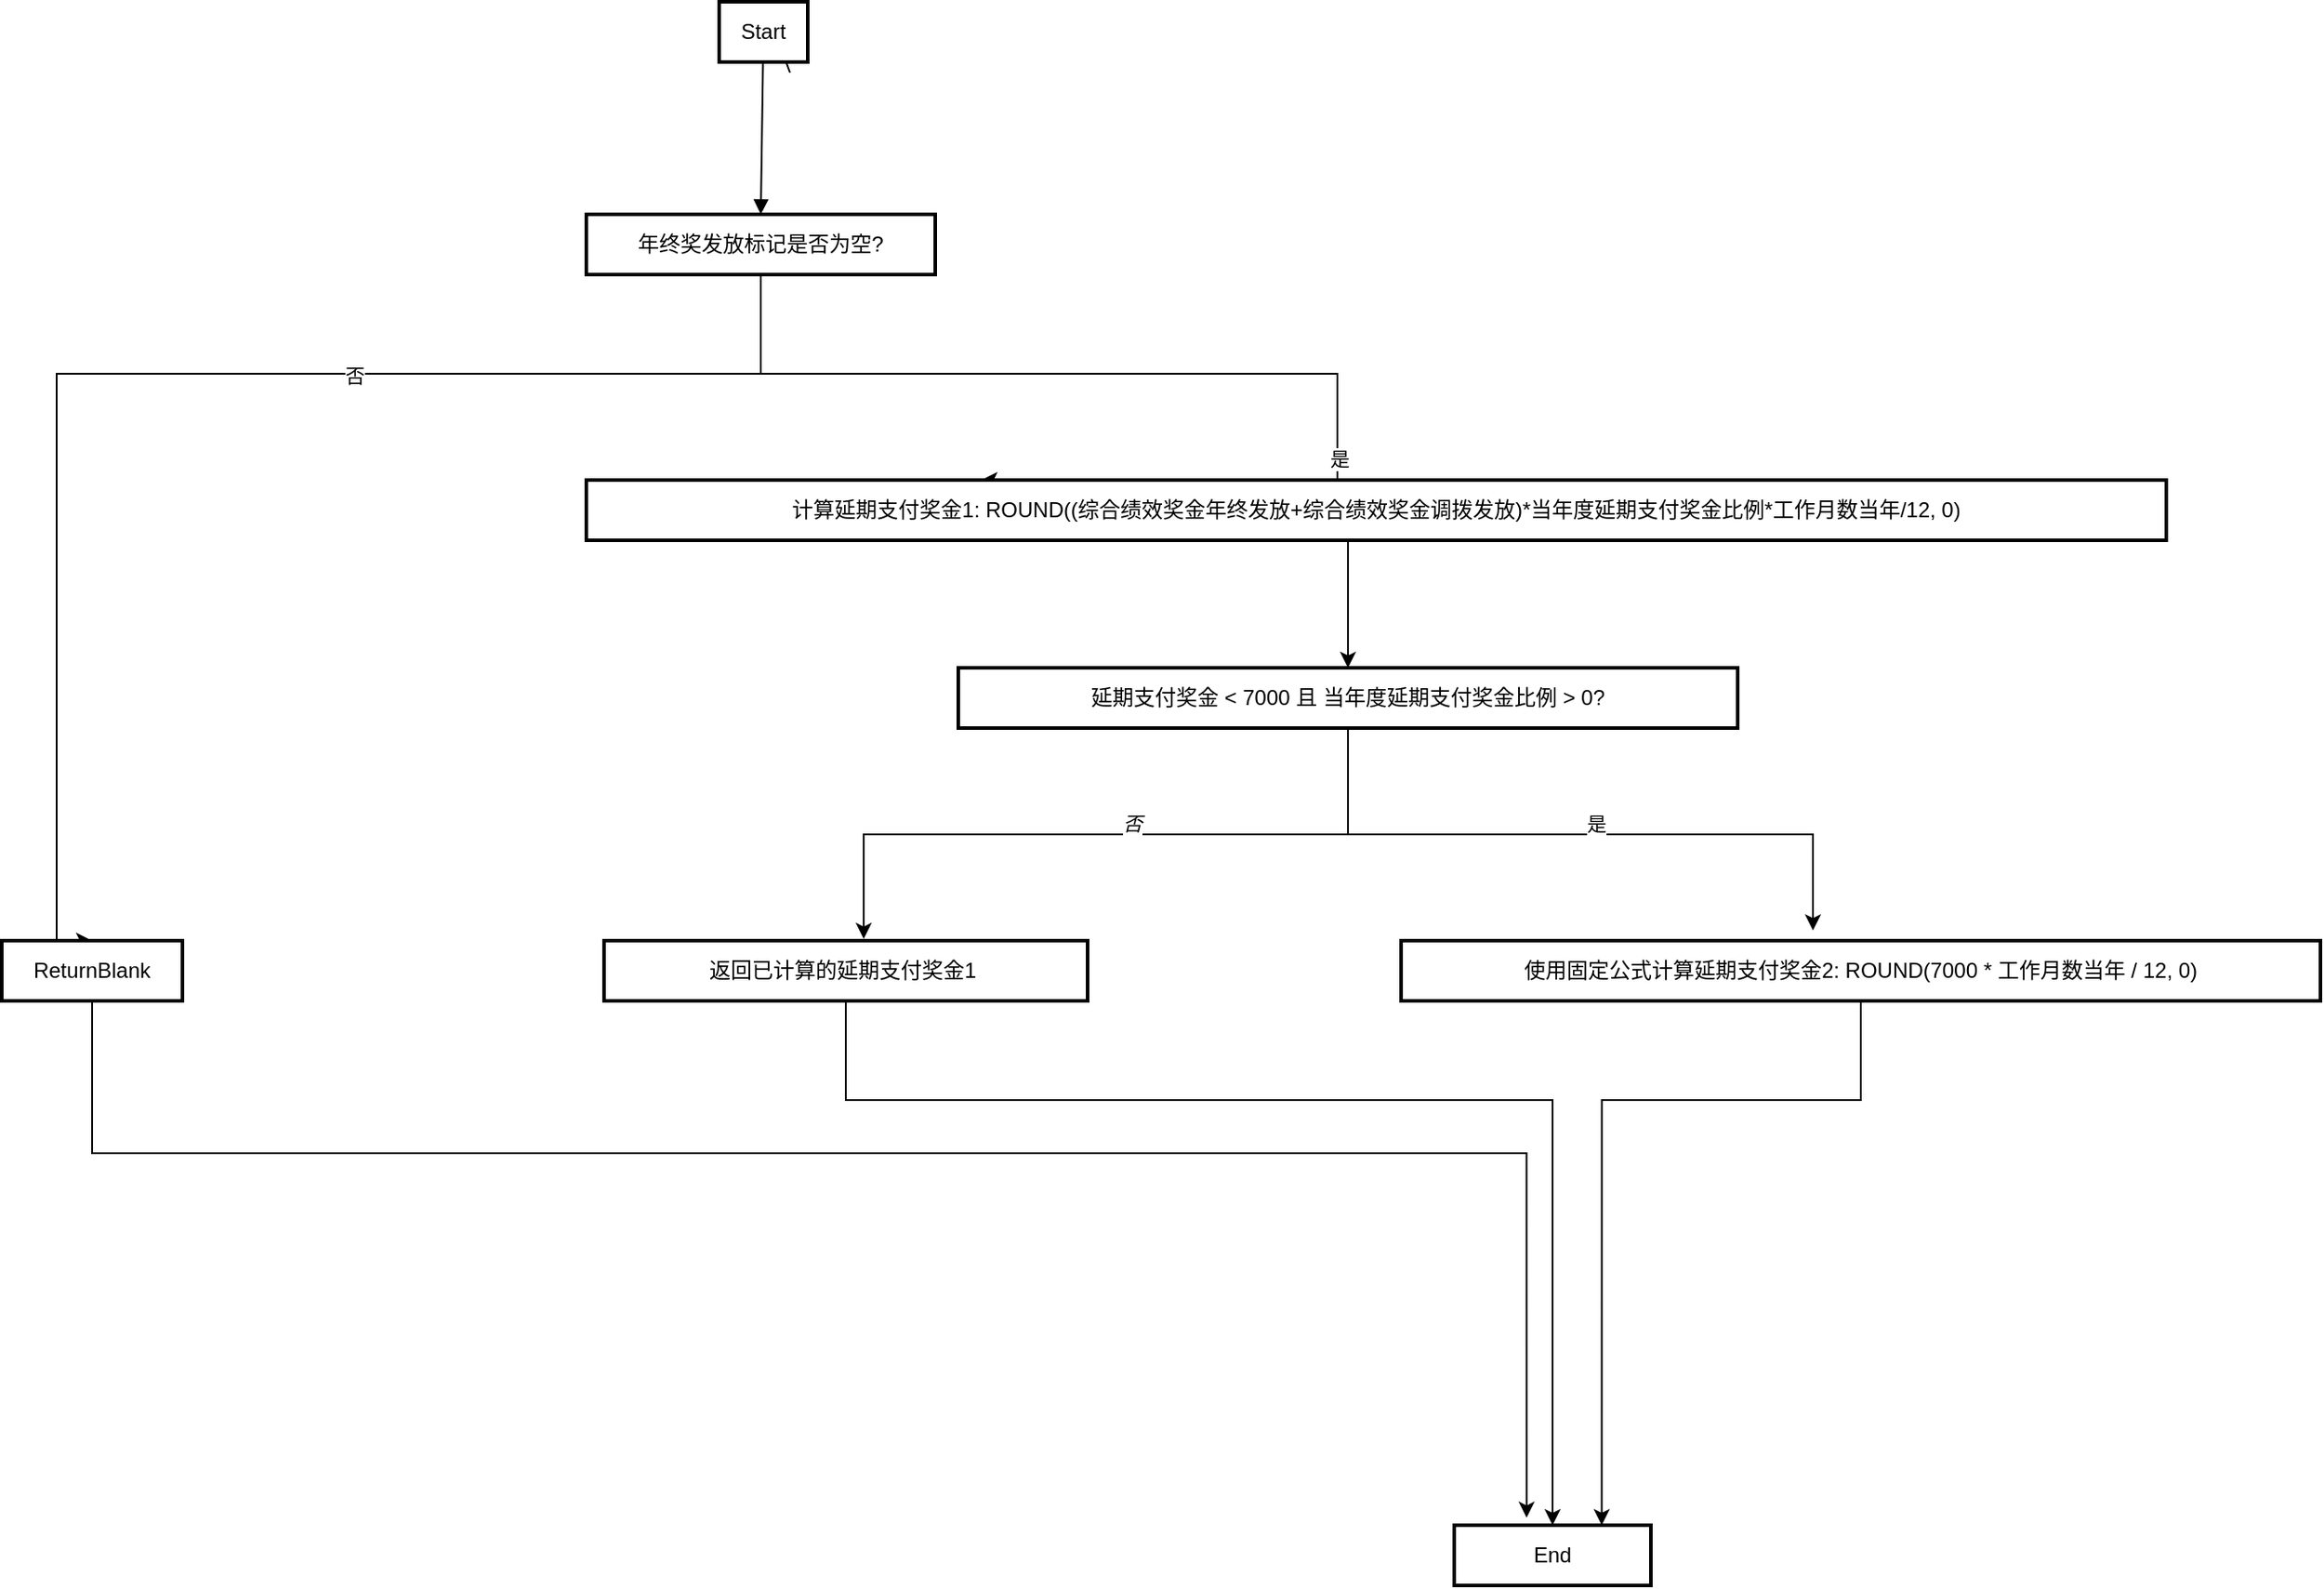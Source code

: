 <mxfile version="23.1.1" type="github">
  <diagram name="Page-1" id="5SFYM8M0t-itLqug8rAs">
    <mxGraphModel dx="1592" dy="10976" grid="1" gridSize="10" guides="1" tooltips="1" connect="1" arrows="1" fold="1" page="1" pageScale="1" pageWidth="10000" pageHeight="10000" math="0" shadow="0">
      <root>
        <mxCell id="0" />
        <mxCell id="1" parent="0" />
        <mxCell id="5QVgmq1AskSANUEn1EZR-24" style="edgeStyle=orthogonalEdgeStyle;rounded=0;orthogonalLoop=1;jettySize=auto;html=1;entryX=0.5;entryY=0;entryDx=0;entryDy=0;" edge="1" parent="1" source="5QVgmq1AskSANUEn1EZR-2" target="5QVgmq1AskSANUEn1EZR-4">
          <mxGeometry relative="1" as="geometry">
            <Array as="points">
              <mxPoint x="569" y="-120" />
              <mxPoint x="171" y="-120" />
            </Array>
          </mxGeometry>
        </mxCell>
        <mxCell id="5QVgmq1AskSANUEn1EZR-25" value="否&lt;br&gt;" style="edgeLabel;html=1;align=center;verticalAlign=middle;resizable=0;points=[];" vertex="1" connectable="0" parent="5QVgmq1AskSANUEn1EZR-24">
          <mxGeometry x="-0.283" y="1" relative="1" as="geometry">
            <mxPoint x="-1" as="offset" />
          </mxGeometry>
        </mxCell>
        <mxCell id="5QVgmq1AskSANUEn1EZR-26" style="edgeStyle=orthogonalEdgeStyle;rounded=0;orthogonalLoop=1;jettySize=auto;html=1;entryX=0.25;entryY=0;entryDx=0;entryDy=0;" edge="1" parent="1" source="5QVgmq1AskSANUEn1EZR-2" target="5QVgmq1AskSANUEn1EZR-3">
          <mxGeometry relative="1" as="geometry">
            <Array as="points">
              <mxPoint x="569" y="-120" />
              <mxPoint x="894" y="-120" />
            </Array>
          </mxGeometry>
        </mxCell>
        <mxCell id="5QVgmq1AskSANUEn1EZR-27" value="是" style="edgeLabel;html=1;align=center;verticalAlign=middle;resizable=0;points=[];" vertex="1" connectable="0" parent="5QVgmq1AskSANUEn1EZR-26">
          <mxGeometry x="0.335" y="1" relative="1" as="geometry">
            <mxPoint as="offset" />
          </mxGeometry>
        </mxCell>
        <mxCell id="5QVgmq1AskSANUEn1EZR-2" value="年终奖发放标记是否为空?" style="whiteSpace=wrap;strokeWidth=2;" vertex="1" parent="1">
          <mxGeometry x="470" y="-210" width="197" height="34" as="geometry" />
        </mxCell>
        <mxCell id="5QVgmq1AskSANUEn1EZR-32" style="edgeStyle=orthogonalEdgeStyle;rounded=0;orthogonalLoop=1;jettySize=auto;html=1;entryX=0.5;entryY=0;entryDx=0;entryDy=0;" edge="1" parent="1" source="5QVgmq1AskSANUEn1EZR-3" target="5QVgmq1AskSANUEn1EZR-5">
          <mxGeometry relative="1" as="geometry">
            <Array as="points">
              <mxPoint x="900" />
              <mxPoint x="900" />
            </Array>
          </mxGeometry>
        </mxCell>
        <mxCell id="5QVgmq1AskSANUEn1EZR-3" value="计算延期支付奖金1: ROUND((综合绩效奖金年终发放+综合绩效奖金调拨发放)*当年度延期支付奖金比例*工作月数当年/12, 0)" style="whiteSpace=wrap;strokeWidth=2;" vertex="1" parent="1">
          <mxGeometry x="470" y="-60" width="892" height="34" as="geometry" />
        </mxCell>
        <mxCell id="5QVgmq1AskSANUEn1EZR-4" value="ReturnBlank" style="whiteSpace=wrap;strokeWidth=2;" vertex="1" parent="1">
          <mxGeometry x="140" y="200" width="102" height="34" as="geometry" />
        </mxCell>
        <mxCell id="5QVgmq1AskSANUEn1EZR-5" value="延期支付奖金 &lt; 7000 且 当年度延期支付奖金比例 &gt; 0?" style="whiteSpace=wrap;strokeWidth=2;" vertex="1" parent="1">
          <mxGeometry x="680" y="46" width="440" height="34" as="geometry" />
        </mxCell>
        <mxCell id="5QVgmq1AskSANUEn1EZR-36" style="edgeStyle=orthogonalEdgeStyle;rounded=0;orthogonalLoop=1;jettySize=auto;html=1;entryX=0.75;entryY=0;entryDx=0;entryDy=0;" edge="1" parent="1" source="5QVgmq1AskSANUEn1EZR-6" target="5QVgmq1AskSANUEn1EZR-8">
          <mxGeometry relative="1" as="geometry">
            <Array as="points">
              <mxPoint x="1189" y="290" />
              <mxPoint x="1043" y="290" />
            </Array>
          </mxGeometry>
        </mxCell>
        <mxCell id="5QVgmq1AskSANUEn1EZR-6" value="使用固定公式计算延期支付奖金2: ROUND(7000 * 工作月数当年 / 12, 0)" style="whiteSpace=wrap;strokeWidth=2;" vertex="1" parent="1">
          <mxGeometry x="930" y="200" width="519" height="34" as="geometry" />
        </mxCell>
        <mxCell id="5QVgmq1AskSANUEn1EZR-35" style="edgeStyle=orthogonalEdgeStyle;rounded=0;orthogonalLoop=1;jettySize=auto;html=1;entryX=0.5;entryY=0;entryDx=0;entryDy=0;" edge="1" parent="1" source="5QVgmq1AskSANUEn1EZR-7" target="5QVgmq1AskSANUEn1EZR-8">
          <mxGeometry relative="1" as="geometry">
            <Array as="points">
              <mxPoint x="617" y="290" />
              <mxPoint x="1015" y="290" />
            </Array>
          </mxGeometry>
        </mxCell>
        <mxCell id="5QVgmq1AskSANUEn1EZR-7" value="返回已计算的延期支付奖金1 " style="whiteSpace=wrap;strokeWidth=2;" vertex="1" parent="1">
          <mxGeometry x="480" y="200" width="273" height="34" as="geometry" />
        </mxCell>
        <mxCell id="5QVgmq1AskSANUEn1EZR-8" value="End" style="whiteSpace=wrap;strokeWidth=2;" vertex="1" parent="1">
          <mxGeometry x="960" y="530" width="111" height="34" as="geometry" />
        </mxCell>
        <mxCell id="5QVgmq1AskSANUEn1EZR-9" value="" style="curved=1;startArrow=none;endArrow=block;entryX=0.5;entryY=0;rounded=0;entryDx=0;entryDy=0;" edge="1" parent="1" source="5QVgmq1AskSANUEn1EZR-1" target="5QVgmq1AskSANUEn1EZR-2">
          <mxGeometry relative="1" as="geometry">
            <Array as="points" />
            <mxPoint x="585" y="-290" as="sourcePoint" />
          </mxGeometry>
        </mxCell>
        <mxCell id="5QVgmq1AskSANUEn1EZR-19" style="edgeStyle=orthogonalEdgeStyle;rounded=0;orthogonalLoop=1;jettySize=auto;html=1;entryX=0.537;entryY=-0.029;entryDx=0;entryDy=0;entryPerimeter=0;" edge="1" parent="1" source="5QVgmq1AskSANUEn1EZR-5" target="5QVgmq1AskSANUEn1EZR-7">
          <mxGeometry relative="1" as="geometry" />
        </mxCell>
        <mxCell id="5QVgmq1AskSANUEn1EZR-20" value="&lt;i&gt;否&lt;br&gt;&lt;br&gt;&lt;/i&gt;" style="edgeLabel;html=1;align=center;verticalAlign=middle;resizable=0;points=[];" vertex="1" connectable="0" parent="5QVgmq1AskSANUEn1EZR-19">
          <mxGeometry x="-0.069" y="1" relative="1" as="geometry">
            <mxPoint as="offset" />
          </mxGeometry>
        </mxCell>
        <mxCell id="5QVgmq1AskSANUEn1EZR-21" style="edgeStyle=orthogonalEdgeStyle;rounded=0;orthogonalLoop=1;jettySize=auto;html=1;entryX=0.448;entryY=-0.17;entryDx=0;entryDy=0;entryPerimeter=0;" edge="1" parent="1" source="5QVgmq1AskSANUEn1EZR-5" target="5QVgmq1AskSANUEn1EZR-6">
          <mxGeometry relative="1" as="geometry">
            <Array as="points">
              <mxPoint x="900" y="140" />
              <mxPoint x="1163" y="140" />
            </Array>
          </mxGeometry>
        </mxCell>
        <mxCell id="5QVgmq1AskSANUEn1EZR-22" value="是" style="edgeLabel;html=1;align=center;verticalAlign=middle;resizable=0;points=[];" vertex="1" connectable="0" parent="5QVgmq1AskSANUEn1EZR-21">
          <mxGeometry x="0.061" y="6" relative="1" as="geometry">
            <mxPoint as="offset" />
          </mxGeometry>
        </mxCell>
        <mxCell id="5QVgmq1AskSANUEn1EZR-29" value="" style="curved=1;startArrow=none;endArrow=block;entryX=0.5;entryY=0;rounded=0;entryDx=0;entryDy=0;" edge="1" parent="1" target="5QVgmq1AskSANUEn1EZR-1">
          <mxGeometry relative="1" as="geometry">
            <Array as="points" />
            <mxPoint x="585" y="-290" as="sourcePoint" />
            <mxPoint x="569" y="-210" as="targetPoint" />
          </mxGeometry>
        </mxCell>
        <mxCell id="5QVgmq1AskSANUEn1EZR-1" value="Start" style="whiteSpace=wrap;strokeWidth=2;" vertex="1" parent="1">
          <mxGeometry x="545" y="-330" width="50" height="34" as="geometry" />
        </mxCell>
        <mxCell id="5QVgmq1AskSANUEn1EZR-34" style="edgeStyle=orthogonalEdgeStyle;rounded=0;orthogonalLoop=1;jettySize=auto;html=1;entryX=0.368;entryY=-0.124;entryDx=0;entryDy=0;entryPerimeter=0;" edge="1" parent="1" source="5QVgmq1AskSANUEn1EZR-4" target="5QVgmq1AskSANUEn1EZR-8">
          <mxGeometry relative="1" as="geometry">
            <Array as="points">
              <mxPoint x="191" y="320" />
              <mxPoint x="1001" y="320" />
            </Array>
          </mxGeometry>
        </mxCell>
      </root>
    </mxGraphModel>
  </diagram>
</mxfile>
